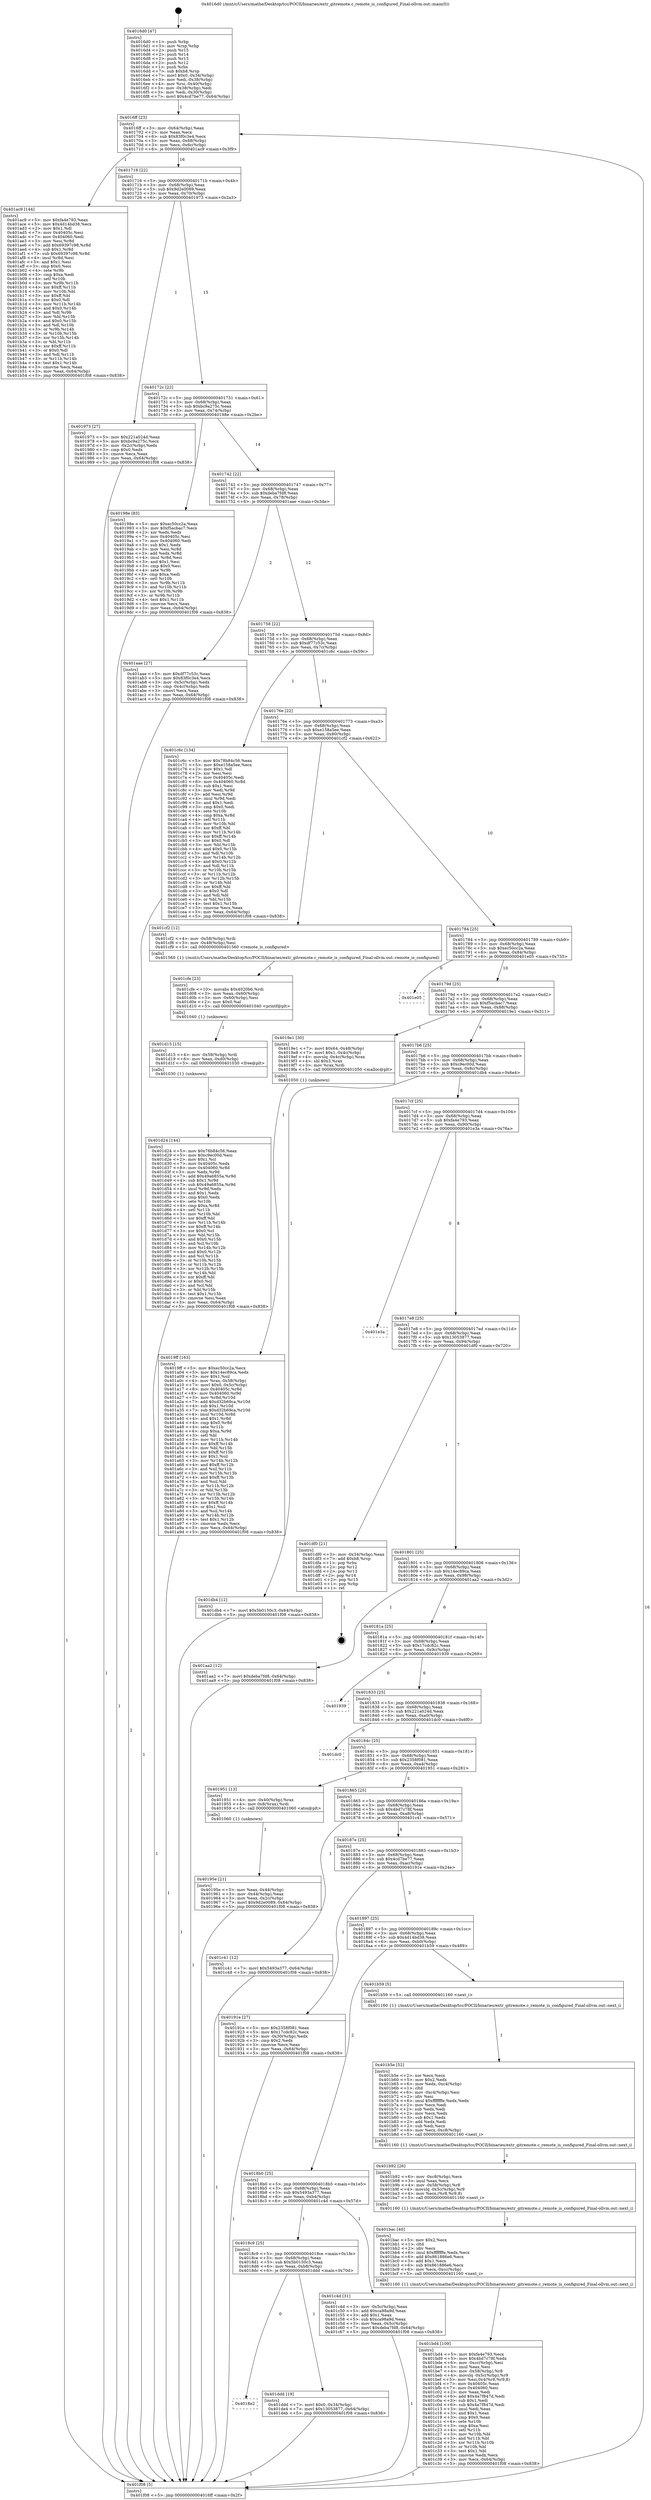 digraph "0x4016d0" {
  label = "0x4016d0 (/mnt/c/Users/mathe/Desktop/tcc/POCII/binaries/extr_gitremote.c_remote_is_configured_Final-ollvm.out::main(0))"
  labelloc = "t"
  node[shape=record]

  Entry [label="",width=0.3,height=0.3,shape=circle,fillcolor=black,style=filled]
  "0x4016ff" [label="{
     0x4016ff [23]\l
     | [instrs]\l
     &nbsp;&nbsp;0x4016ff \<+3\>: mov -0x64(%rbp),%eax\l
     &nbsp;&nbsp;0x401702 \<+2\>: mov %eax,%ecx\l
     &nbsp;&nbsp;0x401704 \<+6\>: sub $0x83f0c3e4,%ecx\l
     &nbsp;&nbsp;0x40170a \<+3\>: mov %eax,-0x68(%rbp)\l
     &nbsp;&nbsp;0x40170d \<+3\>: mov %ecx,-0x6c(%rbp)\l
     &nbsp;&nbsp;0x401710 \<+6\>: je 0000000000401ac9 \<main+0x3f9\>\l
  }"]
  "0x401ac9" [label="{
     0x401ac9 [144]\l
     | [instrs]\l
     &nbsp;&nbsp;0x401ac9 \<+5\>: mov $0xfa4e793,%eax\l
     &nbsp;&nbsp;0x401ace \<+5\>: mov $0x4d14bd38,%ecx\l
     &nbsp;&nbsp;0x401ad3 \<+2\>: mov $0x1,%dl\l
     &nbsp;&nbsp;0x401ad5 \<+7\>: mov 0x40405c,%esi\l
     &nbsp;&nbsp;0x401adc \<+7\>: mov 0x404060,%edi\l
     &nbsp;&nbsp;0x401ae3 \<+3\>: mov %esi,%r8d\l
     &nbsp;&nbsp;0x401ae6 \<+7\>: add $0x69397c98,%r8d\l
     &nbsp;&nbsp;0x401aed \<+4\>: sub $0x1,%r8d\l
     &nbsp;&nbsp;0x401af1 \<+7\>: sub $0x69397c98,%r8d\l
     &nbsp;&nbsp;0x401af8 \<+4\>: imul %r8d,%esi\l
     &nbsp;&nbsp;0x401afc \<+3\>: and $0x1,%esi\l
     &nbsp;&nbsp;0x401aff \<+3\>: cmp $0x0,%esi\l
     &nbsp;&nbsp;0x401b02 \<+4\>: sete %r9b\l
     &nbsp;&nbsp;0x401b06 \<+3\>: cmp $0xa,%edi\l
     &nbsp;&nbsp;0x401b09 \<+4\>: setl %r10b\l
     &nbsp;&nbsp;0x401b0d \<+3\>: mov %r9b,%r11b\l
     &nbsp;&nbsp;0x401b10 \<+4\>: xor $0xff,%r11b\l
     &nbsp;&nbsp;0x401b14 \<+3\>: mov %r10b,%bl\l
     &nbsp;&nbsp;0x401b17 \<+3\>: xor $0xff,%bl\l
     &nbsp;&nbsp;0x401b1a \<+3\>: xor $0x0,%dl\l
     &nbsp;&nbsp;0x401b1d \<+3\>: mov %r11b,%r14b\l
     &nbsp;&nbsp;0x401b20 \<+4\>: and $0x0,%r14b\l
     &nbsp;&nbsp;0x401b24 \<+3\>: and %dl,%r9b\l
     &nbsp;&nbsp;0x401b27 \<+3\>: mov %bl,%r15b\l
     &nbsp;&nbsp;0x401b2a \<+4\>: and $0x0,%r15b\l
     &nbsp;&nbsp;0x401b2e \<+3\>: and %dl,%r10b\l
     &nbsp;&nbsp;0x401b31 \<+3\>: or %r9b,%r14b\l
     &nbsp;&nbsp;0x401b34 \<+3\>: or %r10b,%r15b\l
     &nbsp;&nbsp;0x401b37 \<+3\>: xor %r15b,%r14b\l
     &nbsp;&nbsp;0x401b3a \<+3\>: or %bl,%r11b\l
     &nbsp;&nbsp;0x401b3d \<+4\>: xor $0xff,%r11b\l
     &nbsp;&nbsp;0x401b41 \<+3\>: or $0x0,%dl\l
     &nbsp;&nbsp;0x401b44 \<+3\>: and %dl,%r11b\l
     &nbsp;&nbsp;0x401b47 \<+3\>: or %r11b,%r14b\l
     &nbsp;&nbsp;0x401b4a \<+4\>: test $0x1,%r14b\l
     &nbsp;&nbsp;0x401b4e \<+3\>: cmovne %ecx,%eax\l
     &nbsp;&nbsp;0x401b51 \<+3\>: mov %eax,-0x64(%rbp)\l
     &nbsp;&nbsp;0x401b54 \<+5\>: jmp 0000000000401f08 \<main+0x838\>\l
  }"]
  "0x401716" [label="{
     0x401716 [22]\l
     | [instrs]\l
     &nbsp;&nbsp;0x401716 \<+5\>: jmp 000000000040171b \<main+0x4b\>\l
     &nbsp;&nbsp;0x40171b \<+3\>: mov -0x68(%rbp),%eax\l
     &nbsp;&nbsp;0x40171e \<+5\>: sub $0x9d2e0089,%eax\l
     &nbsp;&nbsp;0x401723 \<+3\>: mov %eax,-0x70(%rbp)\l
     &nbsp;&nbsp;0x401726 \<+6\>: je 0000000000401973 \<main+0x2a3\>\l
  }"]
  Exit [label="",width=0.3,height=0.3,shape=circle,fillcolor=black,style=filled,peripheries=2]
  "0x401973" [label="{
     0x401973 [27]\l
     | [instrs]\l
     &nbsp;&nbsp;0x401973 \<+5\>: mov $0x221a024d,%eax\l
     &nbsp;&nbsp;0x401978 \<+5\>: mov $0xbc9a275c,%ecx\l
     &nbsp;&nbsp;0x40197d \<+3\>: mov -0x2c(%rbp),%edx\l
     &nbsp;&nbsp;0x401980 \<+3\>: cmp $0x0,%edx\l
     &nbsp;&nbsp;0x401983 \<+3\>: cmove %ecx,%eax\l
     &nbsp;&nbsp;0x401986 \<+3\>: mov %eax,-0x64(%rbp)\l
     &nbsp;&nbsp;0x401989 \<+5\>: jmp 0000000000401f08 \<main+0x838\>\l
  }"]
  "0x40172c" [label="{
     0x40172c [22]\l
     | [instrs]\l
     &nbsp;&nbsp;0x40172c \<+5\>: jmp 0000000000401731 \<main+0x61\>\l
     &nbsp;&nbsp;0x401731 \<+3\>: mov -0x68(%rbp),%eax\l
     &nbsp;&nbsp;0x401734 \<+5\>: sub $0xbc9a275c,%eax\l
     &nbsp;&nbsp;0x401739 \<+3\>: mov %eax,-0x74(%rbp)\l
     &nbsp;&nbsp;0x40173c \<+6\>: je 000000000040198e \<main+0x2be\>\l
  }"]
  "0x4018e2" [label="{
     0x4018e2\l
  }", style=dashed]
  "0x40198e" [label="{
     0x40198e [83]\l
     | [instrs]\l
     &nbsp;&nbsp;0x40198e \<+5\>: mov $0xec50cc2a,%eax\l
     &nbsp;&nbsp;0x401993 \<+5\>: mov $0xf5acbac7,%ecx\l
     &nbsp;&nbsp;0x401998 \<+2\>: xor %edx,%edx\l
     &nbsp;&nbsp;0x40199a \<+7\>: mov 0x40405c,%esi\l
     &nbsp;&nbsp;0x4019a1 \<+7\>: mov 0x404060,%edi\l
     &nbsp;&nbsp;0x4019a8 \<+3\>: sub $0x1,%edx\l
     &nbsp;&nbsp;0x4019ab \<+3\>: mov %esi,%r8d\l
     &nbsp;&nbsp;0x4019ae \<+3\>: add %edx,%r8d\l
     &nbsp;&nbsp;0x4019b1 \<+4\>: imul %r8d,%esi\l
     &nbsp;&nbsp;0x4019b5 \<+3\>: and $0x1,%esi\l
     &nbsp;&nbsp;0x4019b8 \<+3\>: cmp $0x0,%esi\l
     &nbsp;&nbsp;0x4019bb \<+4\>: sete %r9b\l
     &nbsp;&nbsp;0x4019bf \<+3\>: cmp $0xa,%edi\l
     &nbsp;&nbsp;0x4019c2 \<+4\>: setl %r10b\l
     &nbsp;&nbsp;0x4019c6 \<+3\>: mov %r9b,%r11b\l
     &nbsp;&nbsp;0x4019c9 \<+3\>: and %r10b,%r11b\l
     &nbsp;&nbsp;0x4019cc \<+3\>: xor %r10b,%r9b\l
     &nbsp;&nbsp;0x4019cf \<+3\>: or %r9b,%r11b\l
     &nbsp;&nbsp;0x4019d2 \<+4\>: test $0x1,%r11b\l
     &nbsp;&nbsp;0x4019d6 \<+3\>: cmovne %ecx,%eax\l
     &nbsp;&nbsp;0x4019d9 \<+3\>: mov %eax,-0x64(%rbp)\l
     &nbsp;&nbsp;0x4019dc \<+5\>: jmp 0000000000401f08 \<main+0x838\>\l
  }"]
  "0x401742" [label="{
     0x401742 [22]\l
     | [instrs]\l
     &nbsp;&nbsp;0x401742 \<+5\>: jmp 0000000000401747 \<main+0x77\>\l
     &nbsp;&nbsp;0x401747 \<+3\>: mov -0x68(%rbp),%eax\l
     &nbsp;&nbsp;0x40174a \<+5\>: sub $0xdeba7fd8,%eax\l
     &nbsp;&nbsp;0x40174f \<+3\>: mov %eax,-0x78(%rbp)\l
     &nbsp;&nbsp;0x401752 \<+6\>: je 0000000000401aae \<main+0x3de\>\l
  }"]
  "0x401ddd" [label="{
     0x401ddd [19]\l
     | [instrs]\l
     &nbsp;&nbsp;0x401ddd \<+7\>: movl $0x0,-0x34(%rbp)\l
     &nbsp;&nbsp;0x401de4 \<+7\>: movl $0x13053877,-0x64(%rbp)\l
     &nbsp;&nbsp;0x401deb \<+5\>: jmp 0000000000401f08 \<main+0x838\>\l
  }"]
  "0x401aae" [label="{
     0x401aae [27]\l
     | [instrs]\l
     &nbsp;&nbsp;0x401aae \<+5\>: mov $0xdf77c53c,%eax\l
     &nbsp;&nbsp;0x401ab3 \<+5\>: mov $0x83f0c3e4,%ecx\l
     &nbsp;&nbsp;0x401ab8 \<+3\>: mov -0x5c(%rbp),%edx\l
     &nbsp;&nbsp;0x401abb \<+3\>: cmp -0x4c(%rbp),%edx\l
     &nbsp;&nbsp;0x401abe \<+3\>: cmovl %ecx,%eax\l
     &nbsp;&nbsp;0x401ac1 \<+3\>: mov %eax,-0x64(%rbp)\l
     &nbsp;&nbsp;0x401ac4 \<+5\>: jmp 0000000000401f08 \<main+0x838\>\l
  }"]
  "0x401758" [label="{
     0x401758 [22]\l
     | [instrs]\l
     &nbsp;&nbsp;0x401758 \<+5\>: jmp 000000000040175d \<main+0x8d\>\l
     &nbsp;&nbsp;0x40175d \<+3\>: mov -0x68(%rbp),%eax\l
     &nbsp;&nbsp;0x401760 \<+5\>: sub $0xdf77c53c,%eax\l
     &nbsp;&nbsp;0x401765 \<+3\>: mov %eax,-0x7c(%rbp)\l
     &nbsp;&nbsp;0x401768 \<+6\>: je 0000000000401c6c \<main+0x59c\>\l
  }"]
  "0x401d24" [label="{
     0x401d24 [144]\l
     | [instrs]\l
     &nbsp;&nbsp;0x401d24 \<+5\>: mov $0x78b84c56,%eax\l
     &nbsp;&nbsp;0x401d29 \<+5\>: mov $0xc9ec00d,%esi\l
     &nbsp;&nbsp;0x401d2e \<+2\>: mov $0x1,%cl\l
     &nbsp;&nbsp;0x401d30 \<+7\>: mov 0x40405c,%edx\l
     &nbsp;&nbsp;0x401d37 \<+8\>: mov 0x404060,%r8d\l
     &nbsp;&nbsp;0x401d3f \<+3\>: mov %edx,%r9d\l
     &nbsp;&nbsp;0x401d42 \<+7\>: add $0x49a6855a,%r9d\l
     &nbsp;&nbsp;0x401d49 \<+4\>: sub $0x1,%r9d\l
     &nbsp;&nbsp;0x401d4d \<+7\>: sub $0x49a6855a,%r9d\l
     &nbsp;&nbsp;0x401d54 \<+4\>: imul %r9d,%edx\l
     &nbsp;&nbsp;0x401d58 \<+3\>: and $0x1,%edx\l
     &nbsp;&nbsp;0x401d5b \<+3\>: cmp $0x0,%edx\l
     &nbsp;&nbsp;0x401d5e \<+4\>: sete %r10b\l
     &nbsp;&nbsp;0x401d62 \<+4\>: cmp $0xa,%r8d\l
     &nbsp;&nbsp;0x401d66 \<+4\>: setl %r11b\l
     &nbsp;&nbsp;0x401d6a \<+3\>: mov %r10b,%bl\l
     &nbsp;&nbsp;0x401d6d \<+3\>: xor $0xff,%bl\l
     &nbsp;&nbsp;0x401d70 \<+3\>: mov %r11b,%r14b\l
     &nbsp;&nbsp;0x401d73 \<+4\>: xor $0xff,%r14b\l
     &nbsp;&nbsp;0x401d77 \<+3\>: xor $0x0,%cl\l
     &nbsp;&nbsp;0x401d7a \<+3\>: mov %bl,%r15b\l
     &nbsp;&nbsp;0x401d7d \<+4\>: and $0x0,%r15b\l
     &nbsp;&nbsp;0x401d81 \<+3\>: and %cl,%r10b\l
     &nbsp;&nbsp;0x401d84 \<+3\>: mov %r14b,%r12b\l
     &nbsp;&nbsp;0x401d87 \<+4\>: and $0x0,%r12b\l
     &nbsp;&nbsp;0x401d8b \<+3\>: and %cl,%r11b\l
     &nbsp;&nbsp;0x401d8e \<+3\>: or %r10b,%r15b\l
     &nbsp;&nbsp;0x401d91 \<+3\>: or %r11b,%r12b\l
     &nbsp;&nbsp;0x401d94 \<+3\>: xor %r12b,%r15b\l
     &nbsp;&nbsp;0x401d97 \<+3\>: or %r14b,%bl\l
     &nbsp;&nbsp;0x401d9a \<+3\>: xor $0xff,%bl\l
     &nbsp;&nbsp;0x401d9d \<+3\>: or $0x0,%cl\l
     &nbsp;&nbsp;0x401da0 \<+2\>: and %cl,%bl\l
     &nbsp;&nbsp;0x401da2 \<+3\>: or %bl,%r15b\l
     &nbsp;&nbsp;0x401da5 \<+4\>: test $0x1,%r15b\l
     &nbsp;&nbsp;0x401da9 \<+3\>: cmovne %esi,%eax\l
     &nbsp;&nbsp;0x401dac \<+3\>: mov %eax,-0x64(%rbp)\l
     &nbsp;&nbsp;0x401daf \<+5\>: jmp 0000000000401f08 \<main+0x838\>\l
  }"]
  "0x401c6c" [label="{
     0x401c6c [134]\l
     | [instrs]\l
     &nbsp;&nbsp;0x401c6c \<+5\>: mov $0x78b84c56,%eax\l
     &nbsp;&nbsp;0x401c71 \<+5\>: mov $0xe158a5ee,%ecx\l
     &nbsp;&nbsp;0x401c76 \<+2\>: mov $0x1,%dl\l
     &nbsp;&nbsp;0x401c78 \<+2\>: xor %esi,%esi\l
     &nbsp;&nbsp;0x401c7a \<+7\>: mov 0x40405c,%edi\l
     &nbsp;&nbsp;0x401c81 \<+8\>: mov 0x404060,%r8d\l
     &nbsp;&nbsp;0x401c89 \<+3\>: sub $0x1,%esi\l
     &nbsp;&nbsp;0x401c8c \<+3\>: mov %edi,%r9d\l
     &nbsp;&nbsp;0x401c8f \<+3\>: add %esi,%r9d\l
     &nbsp;&nbsp;0x401c92 \<+4\>: imul %r9d,%edi\l
     &nbsp;&nbsp;0x401c96 \<+3\>: and $0x1,%edi\l
     &nbsp;&nbsp;0x401c99 \<+3\>: cmp $0x0,%edi\l
     &nbsp;&nbsp;0x401c9c \<+4\>: sete %r10b\l
     &nbsp;&nbsp;0x401ca0 \<+4\>: cmp $0xa,%r8d\l
     &nbsp;&nbsp;0x401ca4 \<+4\>: setl %r11b\l
     &nbsp;&nbsp;0x401ca8 \<+3\>: mov %r10b,%bl\l
     &nbsp;&nbsp;0x401cab \<+3\>: xor $0xff,%bl\l
     &nbsp;&nbsp;0x401cae \<+3\>: mov %r11b,%r14b\l
     &nbsp;&nbsp;0x401cb1 \<+4\>: xor $0xff,%r14b\l
     &nbsp;&nbsp;0x401cb5 \<+3\>: xor $0x0,%dl\l
     &nbsp;&nbsp;0x401cb8 \<+3\>: mov %bl,%r15b\l
     &nbsp;&nbsp;0x401cbb \<+4\>: and $0x0,%r15b\l
     &nbsp;&nbsp;0x401cbf \<+3\>: and %dl,%r10b\l
     &nbsp;&nbsp;0x401cc2 \<+3\>: mov %r14b,%r12b\l
     &nbsp;&nbsp;0x401cc5 \<+4\>: and $0x0,%r12b\l
     &nbsp;&nbsp;0x401cc9 \<+3\>: and %dl,%r11b\l
     &nbsp;&nbsp;0x401ccc \<+3\>: or %r10b,%r15b\l
     &nbsp;&nbsp;0x401ccf \<+3\>: or %r11b,%r12b\l
     &nbsp;&nbsp;0x401cd2 \<+3\>: xor %r12b,%r15b\l
     &nbsp;&nbsp;0x401cd5 \<+3\>: or %r14b,%bl\l
     &nbsp;&nbsp;0x401cd8 \<+3\>: xor $0xff,%bl\l
     &nbsp;&nbsp;0x401cdb \<+3\>: or $0x0,%dl\l
     &nbsp;&nbsp;0x401cde \<+2\>: and %dl,%bl\l
     &nbsp;&nbsp;0x401ce0 \<+3\>: or %bl,%r15b\l
     &nbsp;&nbsp;0x401ce3 \<+4\>: test $0x1,%r15b\l
     &nbsp;&nbsp;0x401ce7 \<+3\>: cmovne %ecx,%eax\l
     &nbsp;&nbsp;0x401cea \<+3\>: mov %eax,-0x64(%rbp)\l
     &nbsp;&nbsp;0x401ced \<+5\>: jmp 0000000000401f08 \<main+0x838\>\l
  }"]
  "0x40176e" [label="{
     0x40176e [22]\l
     | [instrs]\l
     &nbsp;&nbsp;0x40176e \<+5\>: jmp 0000000000401773 \<main+0xa3\>\l
     &nbsp;&nbsp;0x401773 \<+3\>: mov -0x68(%rbp),%eax\l
     &nbsp;&nbsp;0x401776 \<+5\>: sub $0xe158a5ee,%eax\l
     &nbsp;&nbsp;0x40177b \<+3\>: mov %eax,-0x80(%rbp)\l
     &nbsp;&nbsp;0x40177e \<+6\>: je 0000000000401cf2 \<main+0x622\>\l
  }"]
  "0x401d15" [label="{
     0x401d15 [15]\l
     | [instrs]\l
     &nbsp;&nbsp;0x401d15 \<+4\>: mov -0x58(%rbp),%rdi\l
     &nbsp;&nbsp;0x401d19 \<+6\>: mov %eax,-0xd0(%rbp)\l
     &nbsp;&nbsp;0x401d1f \<+5\>: call 0000000000401030 \<free@plt\>\l
     | [calls]\l
     &nbsp;&nbsp;0x401030 \{1\} (unknown)\l
  }"]
  "0x401cf2" [label="{
     0x401cf2 [12]\l
     | [instrs]\l
     &nbsp;&nbsp;0x401cf2 \<+4\>: mov -0x58(%rbp),%rdi\l
     &nbsp;&nbsp;0x401cf6 \<+3\>: mov -0x48(%rbp),%esi\l
     &nbsp;&nbsp;0x401cf9 \<+5\>: call 0000000000401560 \<remote_is_configured\>\l
     | [calls]\l
     &nbsp;&nbsp;0x401560 \{1\} (/mnt/c/Users/mathe/Desktop/tcc/POCII/binaries/extr_gitremote.c_remote_is_configured_Final-ollvm.out::remote_is_configured)\l
  }"]
  "0x401784" [label="{
     0x401784 [25]\l
     | [instrs]\l
     &nbsp;&nbsp;0x401784 \<+5\>: jmp 0000000000401789 \<main+0xb9\>\l
     &nbsp;&nbsp;0x401789 \<+3\>: mov -0x68(%rbp),%eax\l
     &nbsp;&nbsp;0x40178c \<+5\>: sub $0xec50cc2a,%eax\l
     &nbsp;&nbsp;0x401791 \<+6\>: mov %eax,-0x84(%rbp)\l
     &nbsp;&nbsp;0x401797 \<+6\>: je 0000000000401e05 \<main+0x735\>\l
  }"]
  "0x401cfe" [label="{
     0x401cfe [23]\l
     | [instrs]\l
     &nbsp;&nbsp;0x401cfe \<+10\>: movabs $0x4020b6,%rdi\l
     &nbsp;&nbsp;0x401d08 \<+3\>: mov %eax,-0x60(%rbp)\l
     &nbsp;&nbsp;0x401d0b \<+3\>: mov -0x60(%rbp),%esi\l
     &nbsp;&nbsp;0x401d0e \<+2\>: mov $0x0,%al\l
     &nbsp;&nbsp;0x401d10 \<+5\>: call 0000000000401040 \<printf@plt\>\l
     | [calls]\l
     &nbsp;&nbsp;0x401040 \{1\} (unknown)\l
  }"]
  "0x401e05" [label="{
     0x401e05\l
  }", style=dashed]
  "0x40179d" [label="{
     0x40179d [25]\l
     | [instrs]\l
     &nbsp;&nbsp;0x40179d \<+5\>: jmp 00000000004017a2 \<main+0xd2\>\l
     &nbsp;&nbsp;0x4017a2 \<+3\>: mov -0x68(%rbp),%eax\l
     &nbsp;&nbsp;0x4017a5 \<+5\>: sub $0xf5acbac7,%eax\l
     &nbsp;&nbsp;0x4017aa \<+6\>: mov %eax,-0x88(%rbp)\l
     &nbsp;&nbsp;0x4017b0 \<+6\>: je 00000000004019e1 \<main+0x311\>\l
  }"]
  "0x4018c9" [label="{
     0x4018c9 [25]\l
     | [instrs]\l
     &nbsp;&nbsp;0x4018c9 \<+5\>: jmp 00000000004018ce \<main+0x1fe\>\l
     &nbsp;&nbsp;0x4018ce \<+3\>: mov -0x68(%rbp),%eax\l
     &nbsp;&nbsp;0x4018d1 \<+5\>: sub $0x5b0150c3,%eax\l
     &nbsp;&nbsp;0x4018d6 \<+6\>: mov %eax,-0xb8(%rbp)\l
     &nbsp;&nbsp;0x4018dc \<+6\>: je 0000000000401ddd \<main+0x70d\>\l
  }"]
  "0x4019e1" [label="{
     0x4019e1 [30]\l
     | [instrs]\l
     &nbsp;&nbsp;0x4019e1 \<+7\>: movl $0x64,-0x48(%rbp)\l
     &nbsp;&nbsp;0x4019e8 \<+7\>: movl $0x1,-0x4c(%rbp)\l
     &nbsp;&nbsp;0x4019ef \<+4\>: movslq -0x4c(%rbp),%rax\l
     &nbsp;&nbsp;0x4019f3 \<+4\>: shl $0x3,%rax\l
     &nbsp;&nbsp;0x4019f7 \<+3\>: mov %rax,%rdi\l
     &nbsp;&nbsp;0x4019fa \<+5\>: call 0000000000401050 \<malloc@plt\>\l
     | [calls]\l
     &nbsp;&nbsp;0x401050 \{1\} (unknown)\l
  }"]
  "0x4017b6" [label="{
     0x4017b6 [25]\l
     | [instrs]\l
     &nbsp;&nbsp;0x4017b6 \<+5\>: jmp 00000000004017bb \<main+0xeb\>\l
     &nbsp;&nbsp;0x4017bb \<+3\>: mov -0x68(%rbp),%eax\l
     &nbsp;&nbsp;0x4017be \<+5\>: sub $0xc9ec00d,%eax\l
     &nbsp;&nbsp;0x4017c3 \<+6\>: mov %eax,-0x8c(%rbp)\l
     &nbsp;&nbsp;0x4017c9 \<+6\>: je 0000000000401db4 \<main+0x6e4\>\l
  }"]
  "0x401c4d" [label="{
     0x401c4d [31]\l
     | [instrs]\l
     &nbsp;&nbsp;0x401c4d \<+3\>: mov -0x5c(%rbp),%eax\l
     &nbsp;&nbsp;0x401c50 \<+5\>: add $0xca98a9d,%eax\l
     &nbsp;&nbsp;0x401c55 \<+3\>: add $0x1,%eax\l
     &nbsp;&nbsp;0x401c58 \<+5\>: sub $0xca98a9d,%eax\l
     &nbsp;&nbsp;0x401c5d \<+3\>: mov %eax,-0x5c(%rbp)\l
     &nbsp;&nbsp;0x401c60 \<+7\>: movl $0xdeba7fd8,-0x64(%rbp)\l
     &nbsp;&nbsp;0x401c67 \<+5\>: jmp 0000000000401f08 \<main+0x838\>\l
  }"]
  "0x401db4" [label="{
     0x401db4 [12]\l
     | [instrs]\l
     &nbsp;&nbsp;0x401db4 \<+7\>: movl $0x5b0150c3,-0x64(%rbp)\l
     &nbsp;&nbsp;0x401dbb \<+5\>: jmp 0000000000401f08 \<main+0x838\>\l
  }"]
  "0x4017cf" [label="{
     0x4017cf [25]\l
     | [instrs]\l
     &nbsp;&nbsp;0x4017cf \<+5\>: jmp 00000000004017d4 \<main+0x104\>\l
     &nbsp;&nbsp;0x4017d4 \<+3\>: mov -0x68(%rbp),%eax\l
     &nbsp;&nbsp;0x4017d7 \<+5\>: sub $0xfa4e793,%eax\l
     &nbsp;&nbsp;0x4017dc \<+6\>: mov %eax,-0x90(%rbp)\l
     &nbsp;&nbsp;0x4017e2 \<+6\>: je 0000000000401e3a \<main+0x76a\>\l
  }"]
  "0x401bd4" [label="{
     0x401bd4 [109]\l
     | [instrs]\l
     &nbsp;&nbsp;0x401bd4 \<+5\>: mov $0xfa4e793,%ecx\l
     &nbsp;&nbsp;0x401bd9 \<+5\>: mov $0x4bd7c78f,%edx\l
     &nbsp;&nbsp;0x401bde \<+6\>: mov -0xcc(%rbp),%esi\l
     &nbsp;&nbsp;0x401be4 \<+3\>: imul %eax,%esi\l
     &nbsp;&nbsp;0x401be7 \<+4\>: mov -0x58(%rbp),%r8\l
     &nbsp;&nbsp;0x401beb \<+4\>: movslq -0x5c(%rbp),%r9\l
     &nbsp;&nbsp;0x401bef \<+5\>: mov %esi,0x4(%r8,%r9,8)\l
     &nbsp;&nbsp;0x401bf4 \<+7\>: mov 0x40405c,%eax\l
     &nbsp;&nbsp;0x401bfb \<+7\>: mov 0x404060,%esi\l
     &nbsp;&nbsp;0x401c02 \<+2\>: mov %eax,%edi\l
     &nbsp;&nbsp;0x401c04 \<+6\>: add $0x4a7f847d,%edi\l
     &nbsp;&nbsp;0x401c0a \<+3\>: sub $0x1,%edi\l
     &nbsp;&nbsp;0x401c0d \<+6\>: sub $0x4a7f847d,%edi\l
     &nbsp;&nbsp;0x401c13 \<+3\>: imul %edi,%eax\l
     &nbsp;&nbsp;0x401c16 \<+3\>: and $0x1,%eax\l
     &nbsp;&nbsp;0x401c19 \<+3\>: cmp $0x0,%eax\l
     &nbsp;&nbsp;0x401c1c \<+4\>: sete %r10b\l
     &nbsp;&nbsp;0x401c20 \<+3\>: cmp $0xa,%esi\l
     &nbsp;&nbsp;0x401c23 \<+4\>: setl %r11b\l
     &nbsp;&nbsp;0x401c27 \<+3\>: mov %r10b,%bl\l
     &nbsp;&nbsp;0x401c2a \<+3\>: and %r11b,%bl\l
     &nbsp;&nbsp;0x401c2d \<+3\>: xor %r11b,%r10b\l
     &nbsp;&nbsp;0x401c30 \<+3\>: or %r10b,%bl\l
     &nbsp;&nbsp;0x401c33 \<+3\>: test $0x1,%bl\l
     &nbsp;&nbsp;0x401c36 \<+3\>: cmovne %edx,%ecx\l
     &nbsp;&nbsp;0x401c39 \<+3\>: mov %ecx,-0x64(%rbp)\l
     &nbsp;&nbsp;0x401c3c \<+5\>: jmp 0000000000401f08 \<main+0x838\>\l
  }"]
  "0x401e3a" [label="{
     0x401e3a\l
  }", style=dashed]
  "0x4017e8" [label="{
     0x4017e8 [25]\l
     | [instrs]\l
     &nbsp;&nbsp;0x4017e8 \<+5\>: jmp 00000000004017ed \<main+0x11d\>\l
     &nbsp;&nbsp;0x4017ed \<+3\>: mov -0x68(%rbp),%eax\l
     &nbsp;&nbsp;0x4017f0 \<+5\>: sub $0x13053877,%eax\l
     &nbsp;&nbsp;0x4017f5 \<+6\>: mov %eax,-0x94(%rbp)\l
     &nbsp;&nbsp;0x4017fb \<+6\>: je 0000000000401df0 \<main+0x720\>\l
  }"]
  "0x401bac" [label="{
     0x401bac [40]\l
     | [instrs]\l
     &nbsp;&nbsp;0x401bac \<+5\>: mov $0x2,%ecx\l
     &nbsp;&nbsp;0x401bb1 \<+1\>: cltd\l
     &nbsp;&nbsp;0x401bb2 \<+2\>: idiv %ecx\l
     &nbsp;&nbsp;0x401bb4 \<+6\>: imul $0xfffffffe,%edx,%ecx\l
     &nbsp;&nbsp;0x401bba \<+6\>: add $0x861886e6,%ecx\l
     &nbsp;&nbsp;0x401bc0 \<+3\>: add $0x1,%ecx\l
     &nbsp;&nbsp;0x401bc3 \<+6\>: sub $0x861886e6,%ecx\l
     &nbsp;&nbsp;0x401bc9 \<+6\>: mov %ecx,-0xcc(%rbp)\l
     &nbsp;&nbsp;0x401bcf \<+5\>: call 0000000000401160 \<next_i\>\l
     | [calls]\l
     &nbsp;&nbsp;0x401160 \{1\} (/mnt/c/Users/mathe/Desktop/tcc/POCII/binaries/extr_gitremote.c_remote_is_configured_Final-ollvm.out::next_i)\l
  }"]
  "0x401df0" [label="{
     0x401df0 [21]\l
     | [instrs]\l
     &nbsp;&nbsp;0x401df0 \<+3\>: mov -0x34(%rbp),%eax\l
     &nbsp;&nbsp;0x401df3 \<+7\>: add $0xb8,%rsp\l
     &nbsp;&nbsp;0x401dfa \<+1\>: pop %rbx\l
     &nbsp;&nbsp;0x401dfb \<+2\>: pop %r12\l
     &nbsp;&nbsp;0x401dfd \<+2\>: pop %r13\l
     &nbsp;&nbsp;0x401dff \<+2\>: pop %r14\l
     &nbsp;&nbsp;0x401e01 \<+2\>: pop %r15\l
     &nbsp;&nbsp;0x401e03 \<+1\>: pop %rbp\l
     &nbsp;&nbsp;0x401e04 \<+1\>: ret\l
  }"]
  "0x401801" [label="{
     0x401801 [25]\l
     | [instrs]\l
     &nbsp;&nbsp;0x401801 \<+5\>: jmp 0000000000401806 \<main+0x136\>\l
     &nbsp;&nbsp;0x401806 \<+3\>: mov -0x68(%rbp),%eax\l
     &nbsp;&nbsp;0x401809 \<+5\>: sub $0x14ec89ca,%eax\l
     &nbsp;&nbsp;0x40180e \<+6\>: mov %eax,-0x98(%rbp)\l
     &nbsp;&nbsp;0x401814 \<+6\>: je 0000000000401aa2 \<main+0x3d2\>\l
  }"]
  "0x401b92" [label="{
     0x401b92 [26]\l
     | [instrs]\l
     &nbsp;&nbsp;0x401b92 \<+6\>: mov -0xc8(%rbp),%ecx\l
     &nbsp;&nbsp;0x401b98 \<+3\>: imul %eax,%ecx\l
     &nbsp;&nbsp;0x401b9b \<+4\>: mov -0x58(%rbp),%r8\l
     &nbsp;&nbsp;0x401b9f \<+4\>: movslq -0x5c(%rbp),%r9\l
     &nbsp;&nbsp;0x401ba3 \<+4\>: mov %ecx,(%r8,%r9,8)\l
     &nbsp;&nbsp;0x401ba7 \<+5\>: call 0000000000401160 \<next_i\>\l
     | [calls]\l
     &nbsp;&nbsp;0x401160 \{1\} (/mnt/c/Users/mathe/Desktop/tcc/POCII/binaries/extr_gitremote.c_remote_is_configured_Final-ollvm.out::next_i)\l
  }"]
  "0x401aa2" [label="{
     0x401aa2 [12]\l
     | [instrs]\l
     &nbsp;&nbsp;0x401aa2 \<+7\>: movl $0xdeba7fd8,-0x64(%rbp)\l
     &nbsp;&nbsp;0x401aa9 \<+5\>: jmp 0000000000401f08 \<main+0x838\>\l
  }"]
  "0x40181a" [label="{
     0x40181a [25]\l
     | [instrs]\l
     &nbsp;&nbsp;0x40181a \<+5\>: jmp 000000000040181f \<main+0x14f\>\l
     &nbsp;&nbsp;0x40181f \<+3\>: mov -0x68(%rbp),%eax\l
     &nbsp;&nbsp;0x401822 \<+5\>: sub $0x17cdc82c,%eax\l
     &nbsp;&nbsp;0x401827 \<+6\>: mov %eax,-0x9c(%rbp)\l
     &nbsp;&nbsp;0x40182d \<+6\>: je 0000000000401939 \<main+0x269\>\l
  }"]
  "0x401b5e" [label="{
     0x401b5e [52]\l
     | [instrs]\l
     &nbsp;&nbsp;0x401b5e \<+2\>: xor %ecx,%ecx\l
     &nbsp;&nbsp;0x401b60 \<+5\>: mov $0x2,%edx\l
     &nbsp;&nbsp;0x401b65 \<+6\>: mov %edx,-0xc4(%rbp)\l
     &nbsp;&nbsp;0x401b6b \<+1\>: cltd\l
     &nbsp;&nbsp;0x401b6c \<+6\>: mov -0xc4(%rbp),%esi\l
     &nbsp;&nbsp;0x401b72 \<+2\>: idiv %esi\l
     &nbsp;&nbsp;0x401b74 \<+6\>: imul $0xfffffffe,%edx,%edx\l
     &nbsp;&nbsp;0x401b7a \<+2\>: mov %ecx,%edi\l
     &nbsp;&nbsp;0x401b7c \<+2\>: sub %edx,%edi\l
     &nbsp;&nbsp;0x401b7e \<+2\>: mov %ecx,%edx\l
     &nbsp;&nbsp;0x401b80 \<+3\>: sub $0x1,%edx\l
     &nbsp;&nbsp;0x401b83 \<+2\>: add %edx,%edi\l
     &nbsp;&nbsp;0x401b85 \<+2\>: sub %edi,%ecx\l
     &nbsp;&nbsp;0x401b87 \<+6\>: mov %ecx,-0xc8(%rbp)\l
     &nbsp;&nbsp;0x401b8d \<+5\>: call 0000000000401160 \<next_i\>\l
     | [calls]\l
     &nbsp;&nbsp;0x401160 \{1\} (/mnt/c/Users/mathe/Desktop/tcc/POCII/binaries/extr_gitremote.c_remote_is_configured_Final-ollvm.out::next_i)\l
  }"]
  "0x401939" [label="{
     0x401939\l
  }", style=dashed]
  "0x401833" [label="{
     0x401833 [25]\l
     | [instrs]\l
     &nbsp;&nbsp;0x401833 \<+5\>: jmp 0000000000401838 \<main+0x168\>\l
     &nbsp;&nbsp;0x401838 \<+3\>: mov -0x68(%rbp),%eax\l
     &nbsp;&nbsp;0x40183b \<+5\>: sub $0x221a024d,%eax\l
     &nbsp;&nbsp;0x401840 \<+6\>: mov %eax,-0xa0(%rbp)\l
     &nbsp;&nbsp;0x401846 \<+6\>: je 0000000000401dc0 \<main+0x6f0\>\l
  }"]
  "0x4018b0" [label="{
     0x4018b0 [25]\l
     | [instrs]\l
     &nbsp;&nbsp;0x4018b0 \<+5\>: jmp 00000000004018b5 \<main+0x1e5\>\l
     &nbsp;&nbsp;0x4018b5 \<+3\>: mov -0x68(%rbp),%eax\l
     &nbsp;&nbsp;0x4018b8 \<+5\>: sub $0x5493a377,%eax\l
     &nbsp;&nbsp;0x4018bd \<+6\>: mov %eax,-0xb4(%rbp)\l
     &nbsp;&nbsp;0x4018c3 \<+6\>: je 0000000000401c4d \<main+0x57d\>\l
  }"]
  "0x401dc0" [label="{
     0x401dc0\l
  }", style=dashed]
  "0x40184c" [label="{
     0x40184c [25]\l
     | [instrs]\l
     &nbsp;&nbsp;0x40184c \<+5\>: jmp 0000000000401851 \<main+0x181\>\l
     &nbsp;&nbsp;0x401851 \<+3\>: mov -0x68(%rbp),%eax\l
     &nbsp;&nbsp;0x401854 \<+5\>: sub $0x2358f081,%eax\l
     &nbsp;&nbsp;0x401859 \<+6\>: mov %eax,-0xa4(%rbp)\l
     &nbsp;&nbsp;0x40185f \<+6\>: je 0000000000401951 \<main+0x281\>\l
  }"]
  "0x401b59" [label="{
     0x401b59 [5]\l
     | [instrs]\l
     &nbsp;&nbsp;0x401b59 \<+5\>: call 0000000000401160 \<next_i\>\l
     | [calls]\l
     &nbsp;&nbsp;0x401160 \{1\} (/mnt/c/Users/mathe/Desktop/tcc/POCII/binaries/extr_gitremote.c_remote_is_configured_Final-ollvm.out::next_i)\l
  }"]
  "0x401951" [label="{
     0x401951 [13]\l
     | [instrs]\l
     &nbsp;&nbsp;0x401951 \<+4\>: mov -0x40(%rbp),%rax\l
     &nbsp;&nbsp;0x401955 \<+4\>: mov 0x8(%rax),%rdi\l
     &nbsp;&nbsp;0x401959 \<+5\>: call 0000000000401060 \<atoi@plt\>\l
     | [calls]\l
     &nbsp;&nbsp;0x401060 \{1\} (unknown)\l
  }"]
  "0x401865" [label="{
     0x401865 [25]\l
     | [instrs]\l
     &nbsp;&nbsp;0x401865 \<+5\>: jmp 000000000040186a \<main+0x19a\>\l
     &nbsp;&nbsp;0x40186a \<+3\>: mov -0x68(%rbp),%eax\l
     &nbsp;&nbsp;0x40186d \<+5\>: sub $0x4bd7c78f,%eax\l
     &nbsp;&nbsp;0x401872 \<+6\>: mov %eax,-0xa8(%rbp)\l
     &nbsp;&nbsp;0x401878 \<+6\>: je 0000000000401c41 \<main+0x571\>\l
  }"]
  "0x4019ff" [label="{
     0x4019ff [163]\l
     | [instrs]\l
     &nbsp;&nbsp;0x4019ff \<+5\>: mov $0xec50cc2a,%ecx\l
     &nbsp;&nbsp;0x401a04 \<+5\>: mov $0x14ec89ca,%edx\l
     &nbsp;&nbsp;0x401a09 \<+3\>: mov $0x1,%sil\l
     &nbsp;&nbsp;0x401a0c \<+4\>: mov %rax,-0x58(%rbp)\l
     &nbsp;&nbsp;0x401a10 \<+7\>: movl $0x0,-0x5c(%rbp)\l
     &nbsp;&nbsp;0x401a17 \<+8\>: mov 0x40405c,%r8d\l
     &nbsp;&nbsp;0x401a1f \<+8\>: mov 0x404060,%r9d\l
     &nbsp;&nbsp;0x401a27 \<+3\>: mov %r8d,%r10d\l
     &nbsp;&nbsp;0x401a2a \<+7\>: add $0xd32b69ca,%r10d\l
     &nbsp;&nbsp;0x401a31 \<+4\>: sub $0x1,%r10d\l
     &nbsp;&nbsp;0x401a35 \<+7\>: sub $0xd32b69ca,%r10d\l
     &nbsp;&nbsp;0x401a3c \<+4\>: imul %r10d,%r8d\l
     &nbsp;&nbsp;0x401a40 \<+4\>: and $0x1,%r8d\l
     &nbsp;&nbsp;0x401a44 \<+4\>: cmp $0x0,%r8d\l
     &nbsp;&nbsp;0x401a48 \<+4\>: sete %r11b\l
     &nbsp;&nbsp;0x401a4c \<+4\>: cmp $0xa,%r9d\l
     &nbsp;&nbsp;0x401a50 \<+3\>: setl %bl\l
     &nbsp;&nbsp;0x401a53 \<+3\>: mov %r11b,%r14b\l
     &nbsp;&nbsp;0x401a56 \<+4\>: xor $0xff,%r14b\l
     &nbsp;&nbsp;0x401a5a \<+3\>: mov %bl,%r15b\l
     &nbsp;&nbsp;0x401a5d \<+4\>: xor $0xff,%r15b\l
     &nbsp;&nbsp;0x401a61 \<+4\>: xor $0x1,%sil\l
     &nbsp;&nbsp;0x401a65 \<+3\>: mov %r14b,%r12b\l
     &nbsp;&nbsp;0x401a68 \<+4\>: and $0xff,%r12b\l
     &nbsp;&nbsp;0x401a6c \<+3\>: and %sil,%r11b\l
     &nbsp;&nbsp;0x401a6f \<+3\>: mov %r15b,%r13b\l
     &nbsp;&nbsp;0x401a72 \<+4\>: and $0xff,%r13b\l
     &nbsp;&nbsp;0x401a76 \<+3\>: and %sil,%bl\l
     &nbsp;&nbsp;0x401a79 \<+3\>: or %r11b,%r12b\l
     &nbsp;&nbsp;0x401a7c \<+3\>: or %bl,%r13b\l
     &nbsp;&nbsp;0x401a7f \<+3\>: xor %r13b,%r12b\l
     &nbsp;&nbsp;0x401a82 \<+3\>: or %r15b,%r14b\l
     &nbsp;&nbsp;0x401a85 \<+4\>: xor $0xff,%r14b\l
     &nbsp;&nbsp;0x401a89 \<+4\>: or $0x1,%sil\l
     &nbsp;&nbsp;0x401a8d \<+3\>: and %sil,%r14b\l
     &nbsp;&nbsp;0x401a90 \<+3\>: or %r14b,%r12b\l
     &nbsp;&nbsp;0x401a93 \<+4\>: test $0x1,%r12b\l
     &nbsp;&nbsp;0x401a97 \<+3\>: cmovne %edx,%ecx\l
     &nbsp;&nbsp;0x401a9a \<+3\>: mov %ecx,-0x64(%rbp)\l
     &nbsp;&nbsp;0x401a9d \<+5\>: jmp 0000000000401f08 \<main+0x838\>\l
  }"]
  "0x401c41" [label="{
     0x401c41 [12]\l
     | [instrs]\l
     &nbsp;&nbsp;0x401c41 \<+7\>: movl $0x5493a377,-0x64(%rbp)\l
     &nbsp;&nbsp;0x401c48 \<+5\>: jmp 0000000000401f08 \<main+0x838\>\l
  }"]
  "0x40187e" [label="{
     0x40187e [25]\l
     | [instrs]\l
     &nbsp;&nbsp;0x40187e \<+5\>: jmp 0000000000401883 \<main+0x1b3\>\l
     &nbsp;&nbsp;0x401883 \<+3\>: mov -0x68(%rbp),%eax\l
     &nbsp;&nbsp;0x401886 \<+5\>: sub $0x4cd7be77,%eax\l
     &nbsp;&nbsp;0x40188b \<+6\>: mov %eax,-0xac(%rbp)\l
     &nbsp;&nbsp;0x401891 \<+6\>: je 000000000040191e \<main+0x24e\>\l
  }"]
  "0x40195e" [label="{
     0x40195e [21]\l
     | [instrs]\l
     &nbsp;&nbsp;0x40195e \<+3\>: mov %eax,-0x44(%rbp)\l
     &nbsp;&nbsp;0x401961 \<+3\>: mov -0x44(%rbp),%eax\l
     &nbsp;&nbsp;0x401964 \<+3\>: mov %eax,-0x2c(%rbp)\l
     &nbsp;&nbsp;0x401967 \<+7\>: movl $0x9d2e0089,-0x64(%rbp)\l
     &nbsp;&nbsp;0x40196e \<+5\>: jmp 0000000000401f08 \<main+0x838\>\l
  }"]
  "0x40191e" [label="{
     0x40191e [27]\l
     | [instrs]\l
     &nbsp;&nbsp;0x40191e \<+5\>: mov $0x2358f081,%eax\l
     &nbsp;&nbsp;0x401923 \<+5\>: mov $0x17cdc82c,%ecx\l
     &nbsp;&nbsp;0x401928 \<+3\>: mov -0x30(%rbp),%edx\l
     &nbsp;&nbsp;0x40192b \<+3\>: cmp $0x2,%edx\l
     &nbsp;&nbsp;0x40192e \<+3\>: cmovne %ecx,%eax\l
     &nbsp;&nbsp;0x401931 \<+3\>: mov %eax,-0x64(%rbp)\l
     &nbsp;&nbsp;0x401934 \<+5\>: jmp 0000000000401f08 \<main+0x838\>\l
  }"]
  "0x401897" [label="{
     0x401897 [25]\l
     | [instrs]\l
     &nbsp;&nbsp;0x401897 \<+5\>: jmp 000000000040189c \<main+0x1cc\>\l
     &nbsp;&nbsp;0x40189c \<+3\>: mov -0x68(%rbp),%eax\l
     &nbsp;&nbsp;0x40189f \<+5\>: sub $0x4d14bd38,%eax\l
     &nbsp;&nbsp;0x4018a4 \<+6\>: mov %eax,-0xb0(%rbp)\l
     &nbsp;&nbsp;0x4018aa \<+6\>: je 0000000000401b59 \<main+0x489\>\l
  }"]
  "0x401f08" [label="{
     0x401f08 [5]\l
     | [instrs]\l
     &nbsp;&nbsp;0x401f08 \<+5\>: jmp 00000000004016ff \<main+0x2f\>\l
  }"]
  "0x4016d0" [label="{
     0x4016d0 [47]\l
     | [instrs]\l
     &nbsp;&nbsp;0x4016d0 \<+1\>: push %rbp\l
     &nbsp;&nbsp;0x4016d1 \<+3\>: mov %rsp,%rbp\l
     &nbsp;&nbsp;0x4016d4 \<+2\>: push %r15\l
     &nbsp;&nbsp;0x4016d6 \<+2\>: push %r14\l
     &nbsp;&nbsp;0x4016d8 \<+2\>: push %r13\l
     &nbsp;&nbsp;0x4016da \<+2\>: push %r12\l
     &nbsp;&nbsp;0x4016dc \<+1\>: push %rbx\l
     &nbsp;&nbsp;0x4016dd \<+7\>: sub $0xb8,%rsp\l
     &nbsp;&nbsp;0x4016e4 \<+7\>: movl $0x0,-0x34(%rbp)\l
     &nbsp;&nbsp;0x4016eb \<+3\>: mov %edi,-0x38(%rbp)\l
     &nbsp;&nbsp;0x4016ee \<+4\>: mov %rsi,-0x40(%rbp)\l
     &nbsp;&nbsp;0x4016f2 \<+3\>: mov -0x38(%rbp),%edi\l
     &nbsp;&nbsp;0x4016f5 \<+3\>: mov %edi,-0x30(%rbp)\l
     &nbsp;&nbsp;0x4016f8 \<+7\>: movl $0x4cd7be77,-0x64(%rbp)\l
  }"]
  Entry -> "0x4016d0" [label=" 1"]
  "0x4016ff" -> "0x401ac9" [label=" 1"]
  "0x4016ff" -> "0x401716" [label=" 16"]
  "0x401df0" -> Exit [label=" 1"]
  "0x401716" -> "0x401973" [label=" 1"]
  "0x401716" -> "0x40172c" [label=" 15"]
  "0x401ddd" -> "0x401f08" [label=" 1"]
  "0x40172c" -> "0x40198e" [label=" 1"]
  "0x40172c" -> "0x401742" [label=" 14"]
  "0x4018c9" -> "0x4018e2" [label=" 0"]
  "0x401742" -> "0x401aae" [label=" 2"]
  "0x401742" -> "0x401758" [label=" 12"]
  "0x4018c9" -> "0x401ddd" [label=" 1"]
  "0x401758" -> "0x401c6c" [label=" 1"]
  "0x401758" -> "0x40176e" [label=" 11"]
  "0x401db4" -> "0x401f08" [label=" 1"]
  "0x40176e" -> "0x401cf2" [label=" 1"]
  "0x40176e" -> "0x401784" [label=" 10"]
  "0x401d24" -> "0x401f08" [label=" 1"]
  "0x401784" -> "0x401e05" [label=" 0"]
  "0x401784" -> "0x40179d" [label=" 10"]
  "0x401d15" -> "0x401d24" [label=" 1"]
  "0x40179d" -> "0x4019e1" [label=" 1"]
  "0x40179d" -> "0x4017b6" [label=" 9"]
  "0x401cfe" -> "0x401d15" [label=" 1"]
  "0x4017b6" -> "0x401db4" [label=" 1"]
  "0x4017b6" -> "0x4017cf" [label=" 8"]
  "0x401cf2" -> "0x401cfe" [label=" 1"]
  "0x4017cf" -> "0x401e3a" [label=" 0"]
  "0x4017cf" -> "0x4017e8" [label=" 8"]
  "0x401c4d" -> "0x401f08" [label=" 1"]
  "0x4017e8" -> "0x401df0" [label=" 1"]
  "0x4017e8" -> "0x401801" [label=" 7"]
  "0x4018b0" -> "0x4018c9" [label=" 1"]
  "0x401801" -> "0x401aa2" [label=" 1"]
  "0x401801" -> "0x40181a" [label=" 6"]
  "0x4018b0" -> "0x401c4d" [label=" 1"]
  "0x40181a" -> "0x401939" [label=" 0"]
  "0x40181a" -> "0x401833" [label=" 6"]
  "0x401c6c" -> "0x401f08" [label=" 1"]
  "0x401833" -> "0x401dc0" [label=" 0"]
  "0x401833" -> "0x40184c" [label=" 6"]
  "0x401c41" -> "0x401f08" [label=" 1"]
  "0x40184c" -> "0x401951" [label=" 1"]
  "0x40184c" -> "0x401865" [label=" 5"]
  "0x401bd4" -> "0x401f08" [label=" 1"]
  "0x401865" -> "0x401c41" [label=" 1"]
  "0x401865" -> "0x40187e" [label=" 4"]
  "0x401b92" -> "0x401bac" [label=" 1"]
  "0x40187e" -> "0x40191e" [label=" 1"]
  "0x40187e" -> "0x401897" [label=" 3"]
  "0x40191e" -> "0x401f08" [label=" 1"]
  "0x4016d0" -> "0x4016ff" [label=" 1"]
  "0x401f08" -> "0x4016ff" [label=" 16"]
  "0x401951" -> "0x40195e" [label=" 1"]
  "0x40195e" -> "0x401f08" [label=" 1"]
  "0x401973" -> "0x401f08" [label=" 1"]
  "0x40198e" -> "0x401f08" [label=" 1"]
  "0x4019e1" -> "0x4019ff" [label=" 1"]
  "0x4019ff" -> "0x401f08" [label=" 1"]
  "0x401aa2" -> "0x401f08" [label=" 1"]
  "0x401aae" -> "0x401f08" [label=" 2"]
  "0x401ac9" -> "0x401f08" [label=" 1"]
  "0x401bac" -> "0x401bd4" [label=" 1"]
  "0x401897" -> "0x401b59" [label=" 1"]
  "0x401897" -> "0x4018b0" [label=" 2"]
  "0x401b59" -> "0x401b5e" [label=" 1"]
  "0x401b5e" -> "0x401b92" [label=" 1"]
}

